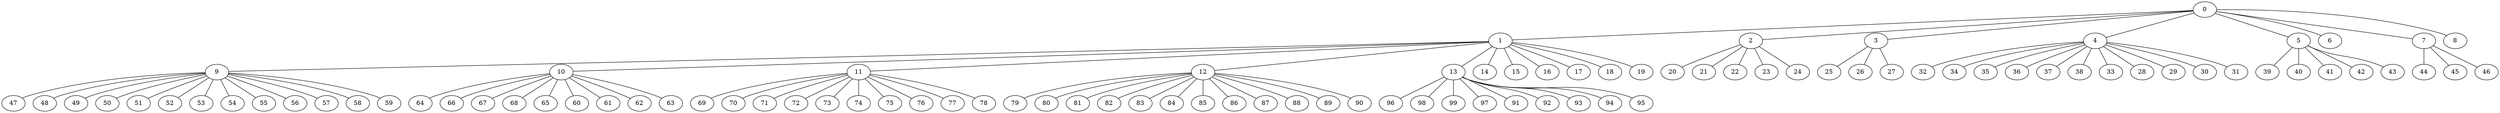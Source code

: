 
graph graphname {
    0 -- 1
0 -- 2
0 -- 3
0 -- 4
0 -- 5
0 -- 6
0 -- 7
0 -- 8
1 -- 9
1 -- 10
1 -- 11
1 -- 12
1 -- 13
1 -- 14
1 -- 15
1 -- 16
1 -- 17
1 -- 18
1 -- 19
2 -- 20
2 -- 21
2 -- 22
2 -- 23
2 -- 24
3 -- 25
3 -- 26
3 -- 27
4 -- 32
4 -- 34
4 -- 35
4 -- 36
4 -- 37
4 -- 38
4 -- 33
4 -- 28
4 -- 29
4 -- 30
4 -- 31
5 -- 39
5 -- 40
5 -- 41
5 -- 42
5 -- 43
7 -- 44
7 -- 45
7 -- 46
9 -- 47
9 -- 48
9 -- 49
9 -- 50
9 -- 51
9 -- 52
9 -- 53
9 -- 54
9 -- 55
9 -- 56
9 -- 57
9 -- 58
9 -- 59
10 -- 64
10 -- 66
10 -- 67
10 -- 68
10 -- 65
10 -- 60
10 -- 61
10 -- 62
10 -- 63
11 -- 69
11 -- 70
11 -- 71
11 -- 72
11 -- 73
11 -- 74
11 -- 75
11 -- 76
11 -- 77
11 -- 78
12 -- 79
12 -- 80
12 -- 81
12 -- 82
12 -- 83
12 -- 84
12 -- 85
12 -- 86
12 -- 87
12 -- 88
12 -- 89
12 -- 90
13 -- 96
13 -- 98
13 -- 99
13 -- 97
13 -- 91
13 -- 92
13 -- 93
13 -- 94
13 -- 95

}
